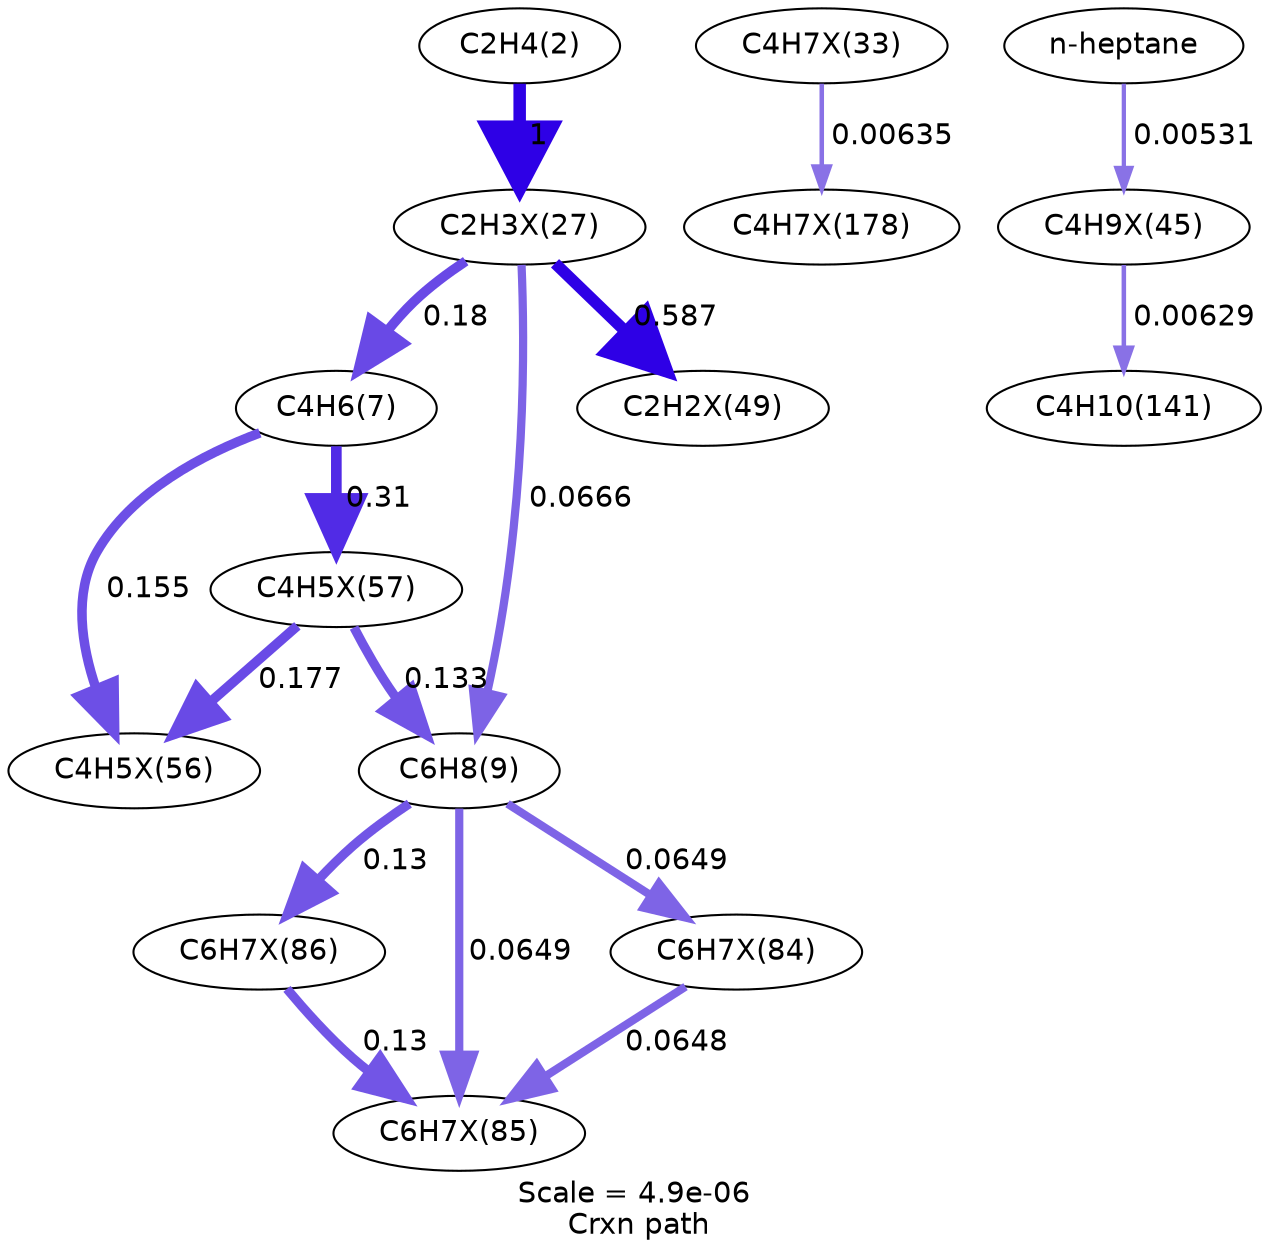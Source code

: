 digraph reaction_paths {
center=1;
s5 -> s33[fontname="Helvetica", style="setlinewidth(6)", arrowsize=3, color="0.7, 1.5, 0.9"
, label=" 1"];
s33 -> s8[fontname="Helvetica", style="setlinewidth(4.71)", arrowsize=2.35, color="0.7, 0.68, 0.9"
, label=" 0.18"];
s33 -> s9[fontname="Helvetica", style="setlinewidth(3.95)", arrowsize=1.98, color="0.7, 0.567, 0.9"
, label=" 0.0666"];
s33 -> s46[fontname="Helvetica", style="setlinewidth(5.6)", arrowsize=2.8, color="0.7, 1.09, 0.9"
, label=" 0.587"];
s8 -> s50[fontname="Helvetica", style="setlinewidth(5.12)", arrowsize=2.56, color="0.7, 0.81, 0.9"
, label=" 0.31"];
s8 -> s49[fontname="Helvetica", style="setlinewidth(4.59)", arrowsize=2.3, color="0.7, 0.655, 0.9"
, label=" 0.155"];
s50 -> s9[fontname="Helvetica", style="setlinewidth(4.48)", arrowsize=2.24, color="0.7, 0.633, 0.9"
, label=" 0.133"];
s50 -> s49[fontname="Helvetica", style="setlinewidth(4.69)", arrowsize=2.35, color="0.7, 0.677, 0.9"
, label=" 0.177"];
s9 -> s53[fontname="Helvetica", style="setlinewidth(4.46)", arrowsize=2.23, color="0.7, 0.63, 0.9"
, label=" 0.13"];
s9 -> s52[fontname="Helvetica", style="setlinewidth(3.93)", arrowsize=1.97, color="0.7, 0.565, 0.9"
, label=" 0.0649"];
s9 -> s51[fontname="Helvetica", style="setlinewidth(3.93)", arrowsize=1.97, color="0.7, 0.565, 0.9"
, label=" 0.0649"];
s39 -> s61[fontname="Helvetica", style="setlinewidth(2.18)", arrowsize=1.09, color="0.7, 0.506, 0.9"
, label=" 0.00635"];
s53 -> s52[fontname="Helvetica", style="setlinewidth(4.46)", arrowsize=2.23, color="0.7, 0.63, 0.9"
, label=" 0.13"];
s51 -> s52[fontname="Helvetica", style="setlinewidth(3.93)", arrowsize=1.97, color="0.7, 0.565, 0.9"
, label=" 0.0648"];
s45 -> s13[fontname="Helvetica", style="setlinewidth(2.17)", arrowsize=1.09, color="0.7, 0.506, 0.9"
, label=" 0.00629"];
s0 -> s45[fontname="Helvetica", style="setlinewidth(2.05)", arrowsize=1.02, color="0.7, 0.505, 0.9"
, label=" 0.00531"];
s0 [ fontname="Helvetica", label="n-heptane"];
s5 [ fontname="Helvetica", label="C2H4(2)"];
s8 [ fontname="Helvetica", label="C4H6(7)"];
s9 [ fontname="Helvetica", label="C6H8(9)"];
s13 [ fontname="Helvetica", label="C4H10(141)"];
s33 [ fontname="Helvetica", label="C2H3X(27)"];
s39 [ fontname="Helvetica", label="C4H7X(33)"];
s45 [ fontname="Helvetica", label="C4H9X(45)"];
s46 [ fontname="Helvetica", label="C2H2X(49)"];
s49 [ fontname="Helvetica", label="C4H5X(56)"];
s50 [ fontname="Helvetica", label="C4H5X(57)"];
s51 [ fontname="Helvetica", label="C6H7X(84)"];
s52 [ fontname="Helvetica", label="C6H7X(85)"];
s53 [ fontname="Helvetica", label="C6H7X(86)"];
s61 [ fontname="Helvetica", label="C4H7X(178)"];
 label = "Scale = 4.9e-06\l Crxn path";
 fontname = "Helvetica";
}

